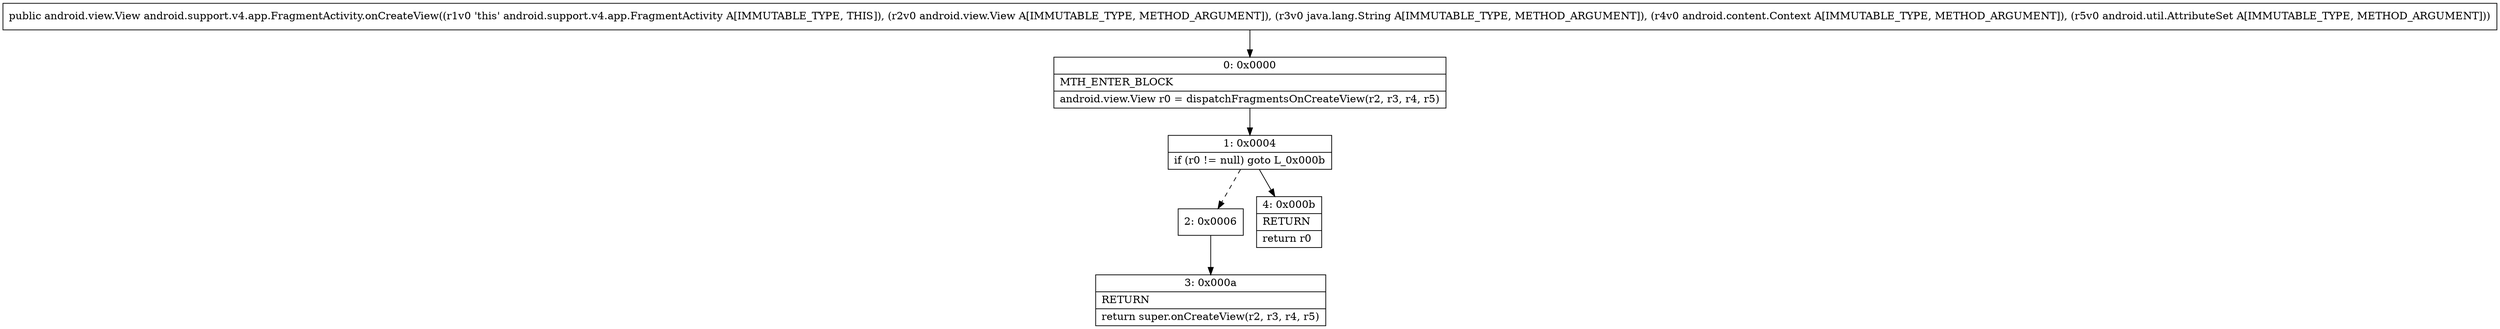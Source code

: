 digraph "CFG forandroid.support.v4.app.FragmentActivity.onCreateView(Landroid\/view\/View;Ljava\/lang\/String;Landroid\/content\/Context;Landroid\/util\/AttributeSet;)Landroid\/view\/View;" {
Node_0 [shape=record,label="{0\:\ 0x0000|MTH_ENTER_BLOCK\l|android.view.View r0 = dispatchFragmentsOnCreateView(r2, r3, r4, r5)\l}"];
Node_1 [shape=record,label="{1\:\ 0x0004|if (r0 != null) goto L_0x000b\l}"];
Node_2 [shape=record,label="{2\:\ 0x0006}"];
Node_3 [shape=record,label="{3\:\ 0x000a|RETURN\l|return super.onCreateView(r2, r3, r4, r5)\l}"];
Node_4 [shape=record,label="{4\:\ 0x000b|RETURN\l|return r0\l}"];
MethodNode[shape=record,label="{public android.view.View android.support.v4.app.FragmentActivity.onCreateView((r1v0 'this' android.support.v4.app.FragmentActivity A[IMMUTABLE_TYPE, THIS]), (r2v0 android.view.View A[IMMUTABLE_TYPE, METHOD_ARGUMENT]), (r3v0 java.lang.String A[IMMUTABLE_TYPE, METHOD_ARGUMENT]), (r4v0 android.content.Context A[IMMUTABLE_TYPE, METHOD_ARGUMENT]), (r5v0 android.util.AttributeSet A[IMMUTABLE_TYPE, METHOD_ARGUMENT])) }"];
MethodNode -> Node_0;
Node_0 -> Node_1;
Node_1 -> Node_2[style=dashed];
Node_1 -> Node_4;
Node_2 -> Node_3;
}

